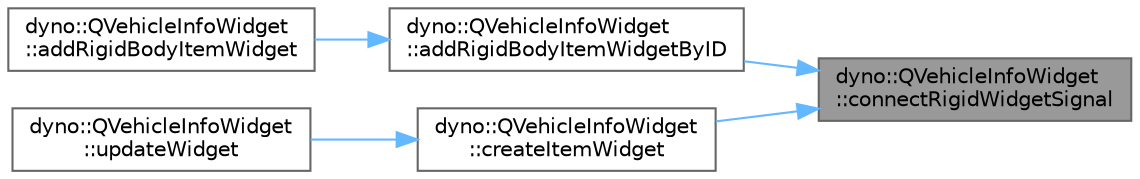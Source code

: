 digraph "dyno::QVehicleInfoWidget::connectRigidWidgetSignal"
{
 // LATEX_PDF_SIZE
  bgcolor="transparent";
  edge [fontname=Helvetica,fontsize=10,labelfontname=Helvetica,labelfontsize=10];
  node [fontname=Helvetica,fontsize=10,shape=box,height=0.2,width=0.4];
  rankdir="RL";
  Node1 [id="Node000001",label="dyno::QVehicleInfoWidget\l::connectRigidWidgetSignal",height=0.2,width=0.4,color="gray40", fillcolor="grey60", style="filled", fontcolor="black",tooltip=" "];
  Node1 -> Node2 [id="edge1_Node000001_Node000002",dir="back",color="steelblue1",style="solid",tooltip=" "];
  Node2 [id="Node000002",label="dyno::QVehicleInfoWidget\l::addRigidBodyItemWidgetByID",height=0.2,width=0.4,color="grey40", fillcolor="white", style="filled",URL="$classdyno_1_1_q_vehicle_info_widget.html#a47760f99d6dfabc3127dff64041e52d7",tooltip=" "];
  Node2 -> Node3 [id="edge2_Node000002_Node000003",dir="back",color="steelblue1",style="solid",tooltip=" "];
  Node3 [id="Node000003",label="dyno::QVehicleInfoWidget\l::addRigidBodyItemWidget",height=0.2,width=0.4,color="grey40", fillcolor="white", style="filled",URL="$classdyno_1_1_q_vehicle_info_widget.html#a437850c91dd796548f6db6ebe7f4ae88",tooltip=" "];
  Node1 -> Node4 [id="edge3_Node000001_Node000004",dir="back",color="steelblue1",style="solid",tooltip=" "];
  Node4 [id="Node000004",label="dyno::QVehicleInfoWidget\l::createItemWidget",height=0.2,width=0.4,color="grey40", fillcolor="white", style="filled",URL="$classdyno_1_1_q_vehicle_info_widget.html#ae70566319f33a1c4a7b7b094f911052d",tooltip=" "];
  Node4 -> Node5 [id="edge4_Node000004_Node000005",dir="back",color="steelblue1",style="solid",tooltip=" "];
  Node5 [id="Node000005",label="dyno::QVehicleInfoWidget\l::updateWidget",height=0.2,width=0.4,color="grey40", fillcolor="white", style="filled",URL="$classdyno_1_1_q_vehicle_info_widget.html#a415a0a98a29be7a9ebe1c867912472ec",tooltip="Called when the field is updated."];
}
